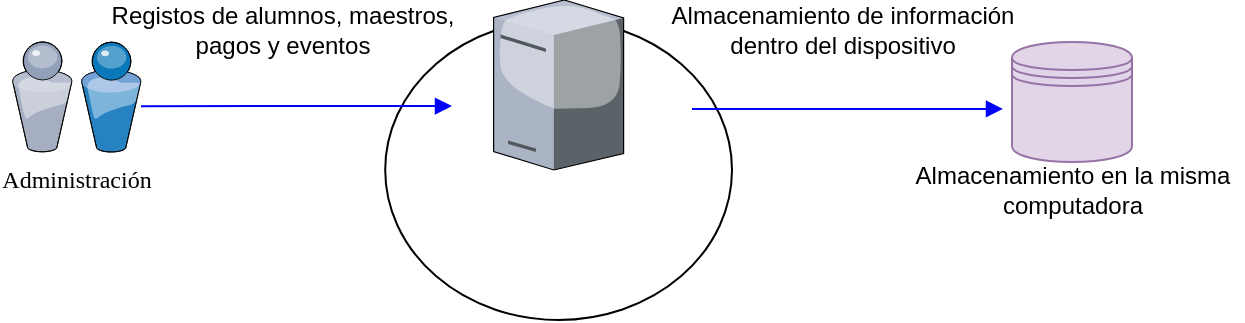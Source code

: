 <mxfile version="13.9.7" type="github">
  <diagram name="Page-1" id="822b0af5-4adb-64df-f703-e8dfc1f81529">
    <mxGraphModel dx="689" dy="403" grid="1" gridSize="10" guides="1" tooltips="1" connect="1" arrows="1" fold="1" page="1" pageScale="1" pageWidth="1100" pageHeight="850" background="#ffffff" math="0" shadow="0">
      <root>
        <mxCell id="0" />
        <mxCell id="1" parent="0" />
        <mxCell id="7d933b09d9755ecc-19" value="" style="ellipse;whiteSpace=wrap;html=1;rounded=0;shadow=0;comic=0;strokeWidth=1;fontFamily=Verdana;" parent="1" vertex="1">
          <mxGeometry x="1006.6" y="460" width="173.4" height="150" as="geometry" />
        </mxCell>
        <mxCell id="7d933b09d9755ecc-16" value="Administración" style="verticalLabelPosition=bottom;aspect=fixed;html=1;verticalAlign=top;strokeColor=none;shape=mxgraph.citrix.users;rounded=0;shadow=0;comic=0;fontFamily=Verdana;" parent="1" vertex="1">
          <mxGeometry x="820" y="471" width="64.5" height="55" as="geometry" />
        </mxCell>
        <mxCell id="7d933b09d9755ecc-17" value="" style="verticalLabelPosition=bottom;aspect=fixed;html=1;verticalAlign=top;strokeColor=none;shape=mxgraph.citrix.tower_server;rounded=0;shadow=0;comic=0;fontFamily=Verdana;" parent="1" vertex="1">
          <mxGeometry x="1060.8" y="450" width="65" height="85" as="geometry" />
        </mxCell>
        <mxCell id="7d933b09d9755ecc-23" style="rounded=0;html=1;labelBackgroundColor=none;startArrow=none;startFill=0;endArrow=block;endFill=1;strokeColor=#0000FF;strokeWidth=1;fontFamily=Verdana;fontSize=12" parent="1" edge="1">
          <mxGeometry relative="1" as="geometry">
            <mxPoint x="884.504" y="503.081" as="sourcePoint" />
            <mxPoint x="1040" y="503" as="targetPoint" />
          </mxGeometry>
        </mxCell>
        <mxCell id="SxyS5-1uCphe1xHPPqr4-12" style="rounded=0;html=1;labelBackgroundColor=none;startArrow=none;startFill=0;endArrow=block;endFill=1;strokeColor=#0000FF;strokeWidth=1;fontFamily=Verdana;fontSize=12" edge="1" parent="1">
          <mxGeometry relative="1" as="geometry">
            <mxPoint x="1160.004" y="504.561" as="sourcePoint" />
            <mxPoint x="1315.5" y="504.48" as="targetPoint" />
          </mxGeometry>
        </mxCell>
        <mxCell id="SxyS5-1uCphe1xHPPqr4-13" value="" style="shape=datastore;whiteSpace=wrap;html=1;fillColor=#e1d5e7;strokeColor=#9673a6;" vertex="1" parent="1">
          <mxGeometry x="1320" y="471" width="60" height="60" as="geometry" />
        </mxCell>
        <mxCell id="SxyS5-1uCphe1xHPPqr4-14" value="Almacenamiento en la misma &lt;br&gt;computadora" style="text;html=1;align=center;verticalAlign=middle;resizable=0;points=[];autosize=1;" vertex="1" parent="1">
          <mxGeometry x="1265" y="530" width="170" height="30" as="geometry" />
        </mxCell>
        <mxCell id="SxyS5-1uCphe1xHPPqr4-15" value="Registos de alumnos, maestros, &lt;br&gt;pagos y eventos" style="text;html=1;align=center;verticalAlign=middle;resizable=0;points=[];autosize=1;" vertex="1" parent="1">
          <mxGeometry x="860" y="450" width="190" height="30" as="geometry" />
        </mxCell>
        <mxCell id="SxyS5-1uCphe1xHPPqr4-16" value="Almacenamiento de información&lt;br&gt;dentro del dispositivo" style="text;html=1;align=center;verticalAlign=middle;resizable=0;points=[];autosize=1;" vertex="1" parent="1">
          <mxGeometry x="1140" y="450" width="190" height="30" as="geometry" />
        </mxCell>
      </root>
    </mxGraphModel>
  </diagram>
</mxfile>
